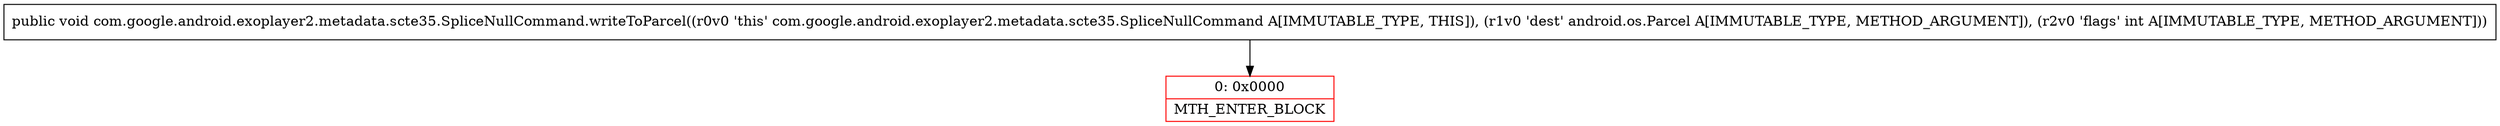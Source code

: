 digraph "CFG forcom.google.android.exoplayer2.metadata.scte35.SpliceNullCommand.writeToParcel(Landroid\/os\/Parcel;I)V" {
subgraph cluster_Region_1586143267 {
label = "R(0)";
node [shape=record,color=blue];
}
Node_0 [shape=record,color=red,label="{0\:\ 0x0000|MTH_ENTER_BLOCK\l}"];
MethodNode[shape=record,label="{public void com.google.android.exoplayer2.metadata.scte35.SpliceNullCommand.writeToParcel((r0v0 'this' com.google.android.exoplayer2.metadata.scte35.SpliceNullCommand A[IMMUTABLE_TYPE, THIS]), (r1v0 'dest' android.os.Parcel A[IMMUTABLE_TYPE, METHOD_ARGUMENT]), (r2v0 'flags' int A[IMMUTABLE_TYPE, METHOD_ARGUMENT])) }"];
MethodNode -> Node_0;
}

